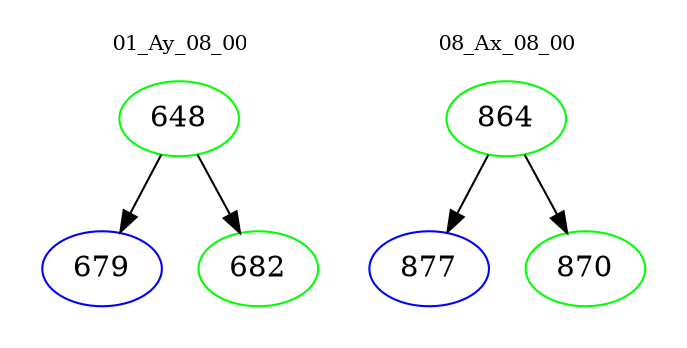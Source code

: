 digraph{
subgraph cluster_0 {
color = white
label = "01_Ay_08_00";
fontsize=10;
T0_648 [label="648", color="green"]
T0_648 -> T0_679 [color="black"]
T0_679 [label="679", color="blue"]
T0_648 -> T0_682 [color="black"]
T0_682 [label="682", color="green"]
}
subgraph cluster_1 {
color = white
label = "08_Ax_08_00";
fontsize=10;
T1_864 [label="864", color="green"]
T1_864 -> T1_877 [color="black"]
T1_877 [label="877", color="blue"]
T1_864 -> T1_870 [color="black"]
T1_870 [label="870", color="green"]
}
}
